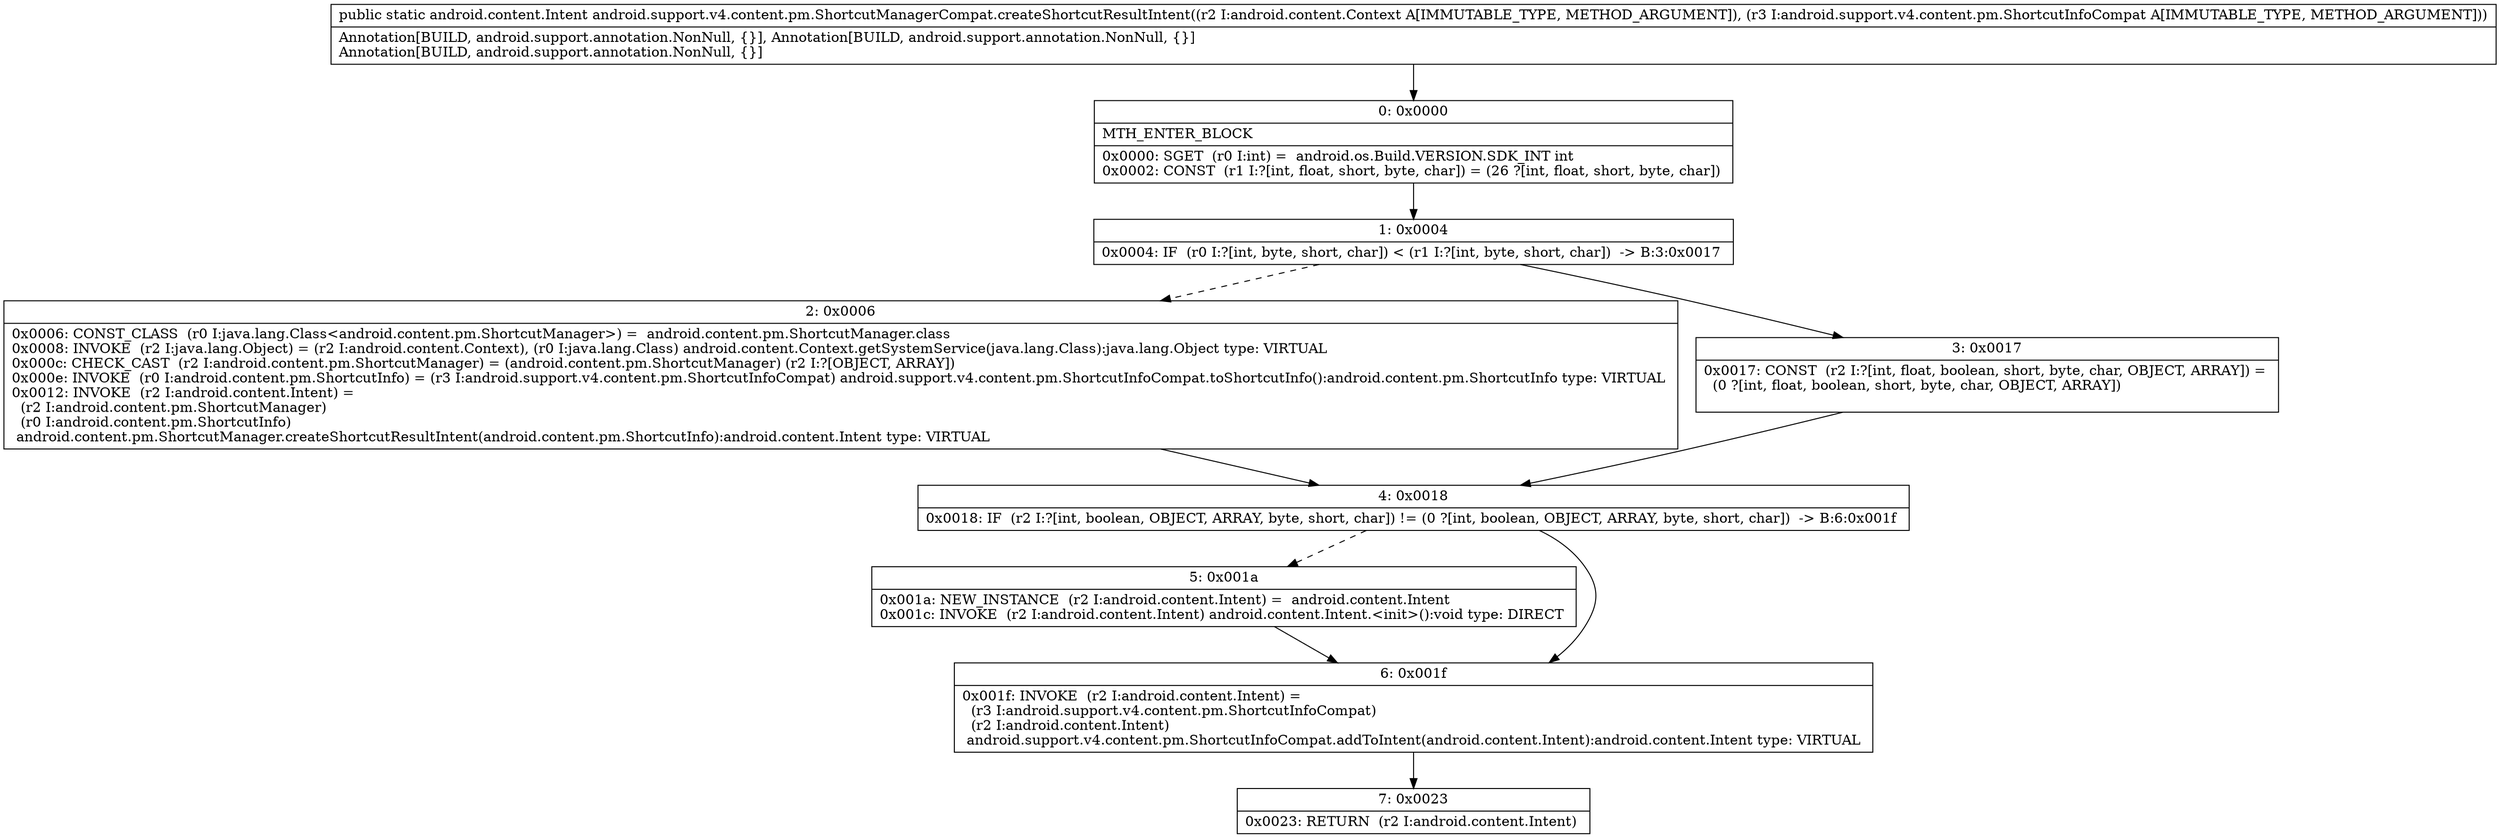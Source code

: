 digraph "CFG forandroid.support.v4.content.pm.ShortcutManagerCompat.createShortcutResultIntent(Landroid\/content\/Context;Landroid\/support\/v4\/content\/pm\/ShortcutInfoCompat;)Landroid\/content\/Intent;" {
Node_0 [shape=record,label="{0\:\ 0x0000|MTH_ENTER_BLOCK\l|0x0000: SGET  (r0 I:int) =  android.os.Build.VERSION.SDK_INT int \l0x0002: CONST  (r1 I:?[int, float, short, byte, char]) = (26 ?[int, float, short, byte, char]) \l}"];
Node_1 [shape=record,label="{1\:\ 0x0004|0x0004: IF  (r0 I:?[int, byte, short, char]) \< (r1 I:?[int, byte, short, char])  \-\> B:3:0x0017 \l}"];
Node_2 [shape=record,label="{2\:\ 0x0006|0x0006: CONST_CLASS  (r0 I:java.lang.Class\<android.content.pm.ShortcutManager\>) =  android.content.pm.ShortcutManager.class \l0x0008: INVOKE  (r2 I:java.lang.Object) = (r2 I:android.content.Context), (r0 I:java.lang.Class) android.content.Context.getSystemService(java.lang.Class):java.lang.Object type: VIRTUAL \l0x000c: CHECK_CAST  (r2 I:android.content.pm.ShortcutManager) = (android.content.pm.ShortcutManager) (r2 I:?[OBJECT, ARRAY]) \l0x000e: INVOKE  (r0 I:android.content.pm.ShortcutInfo) = (r3 I:android.support.v4.content.pm.ShortcutInfoCompat) android.support.v4.content.pm.ShortcutInfoCompat.toShortcutInfo():android.content.pm.ShortcutInfo type: VIRTUAL \l0x0012: INVOKE  (r2 I:android.content.Intent) = \l  (r2 I:android.content.pm.ShortcutManager)\l  (r0 I:android.content.pm.ShortcutInfo)\l android.content.pm.ShortcutManager.createShortcutResultIntent(android.content.pm.ShortcutInfo):android.content.Intent type: VIRTUAL \l}"];
Node_3 [shape=record,label="{3\:\ 0x0017|0x0017: CONST  (r2 I:?[int, float, boolean, short, byte, char, OBJECT, ARRAY]) = \l  (0 ?[int, float, boolean, short, byte, char, OBJECT, ARRAY])\l \l}"];
Node_4 [shape=record,label="{4\:\ 0x0018|0x0018: IF  (r2 I:?[int, boolean, OBJECT, ARRAY, byte, short, char]) != (0 ?[int, boolean, OBJECT, ARRAY, byte, short, char])  \-\> B:6:0x001f \l}"];
Node_5 [shape=record,label="{5\:\ 0x001a|0x001a: NEW_INSTANCE  (r2 I:android.content.Intent) =  android.content.Intent \l0x001c: INVOKE  (r2 I:android.content.Intent) android.content.Intent.\<init\>():void type: DIRECT \l}"];
Node_6 [shape=record,label="{6\:\ 0x001f|0x001f: INVOKE  (r2 I:android.content.Intent) = \l  (r3 I:android.support.v4.content.pm.ShortcutInfoCompat)\l  (r2 I:android.content.Intent)\l android.support.v4.content.pm.ShortcutInfoCompat.addToIntent(android.content.Intent):android.content.Intent type: VIRTUAL \l}"];
Node_7 [shape=record,label="{7\:\ 0x0023|0x0023: RETURN  (r2 I:android.content.Intent) \l}"];
MethodNode[shape=record,label="{public static android.content.Intent android.support.v4.content.pm.ShortcutManagerCompat.createShortcutResultIntent((r2 I:android.content.Context A[IMMUTABLE_TYPE, METHOD_ARGUMENT]), (r3 I:android.support.v4.content.pm.ShortcutInfoCompat A[IMMUTABLE_TYPE, METHOD_ARGUMENT]))  | Annotation[BUILD, android.support.annotation.NonNull, \{\}], Annotation[BUILD, android.support.annotation.NonNull, \{\}]\lAnnotation[BUILD, android.support.annotation.NonNull, \{\}]\l}"];
MethodNode -> Node_0;
Node_0 -> Node_1;
Node_1 -> Node_2[style=dashed];
Node_1 -> Node_3;
Node_2 -> Node_4;
Node_3 -> Node_4;
Node_4 -> Node_5[style=dashed];
Node_4 -> Node_6;
Node_5 -> Node_6;
Node_6 -> Node_7;
}

